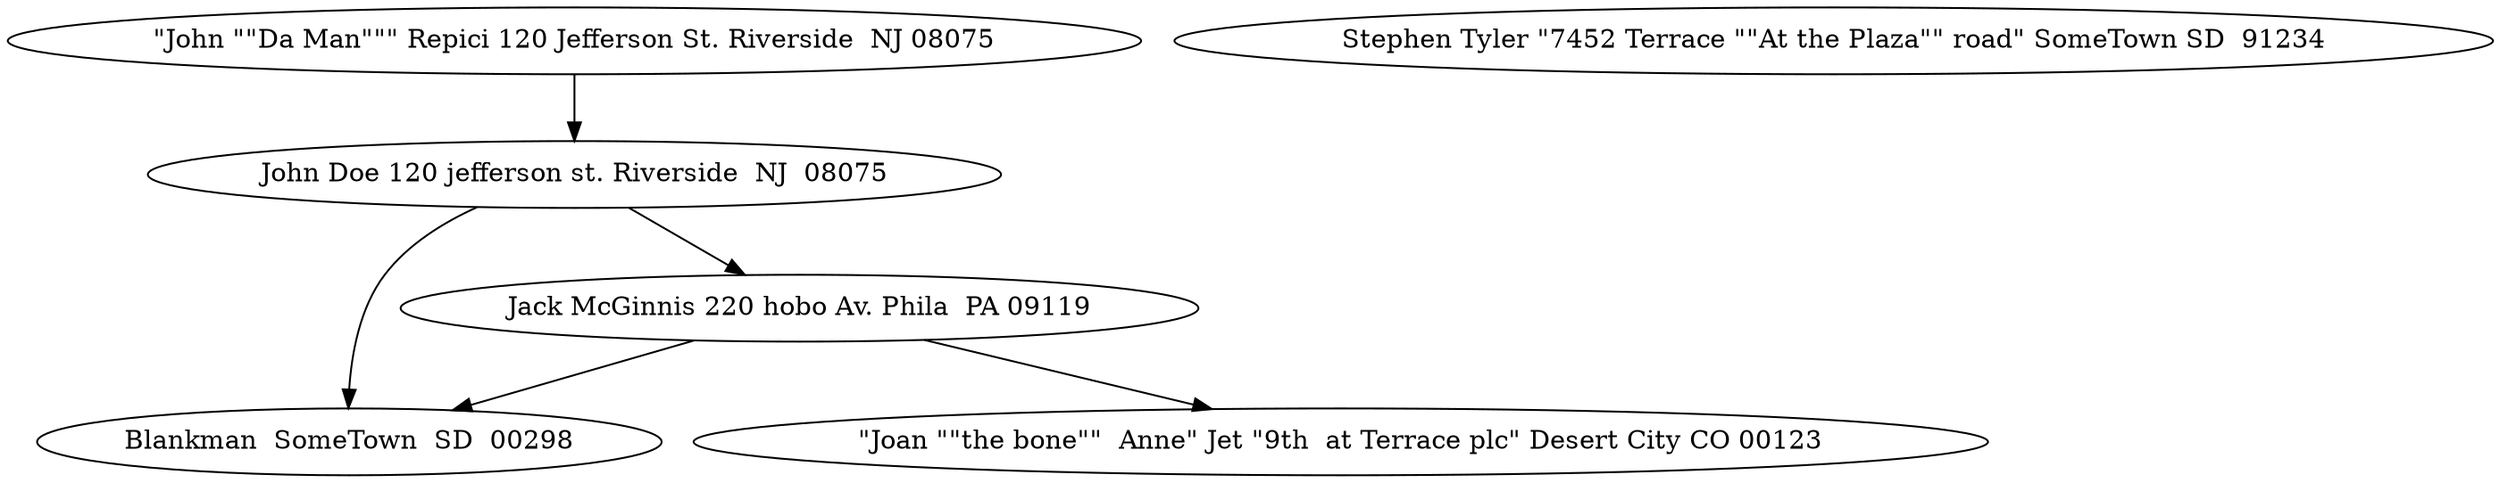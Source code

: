 digraph {
	A [label="John Doe 120 jefferson st. Riverside  NJ  08075
"]
	B [label="Jack McGinnis 220 hobo Av. Phila  PA 09119
"]
	C [label="\"John \"\"Da Man\"\"\" Repici 120 Jefferson St. Riverside  NJ 08075
"]
	D [label="Stephen Tyler \"7452 Terrace \"\"At the Plaza\"\" road\" SomeTown SD  91234
"]
	E [label="Blankman  SomeTown  SD  00298
"]
	F [label="\"Joan \"\"the bone\"\"  Anne\" Jet \"9th  at Terrace plc\" Desert City CO 00123"]
	A -> B
	B -> E
	B -> F
	C -> A
	A -> E
}
